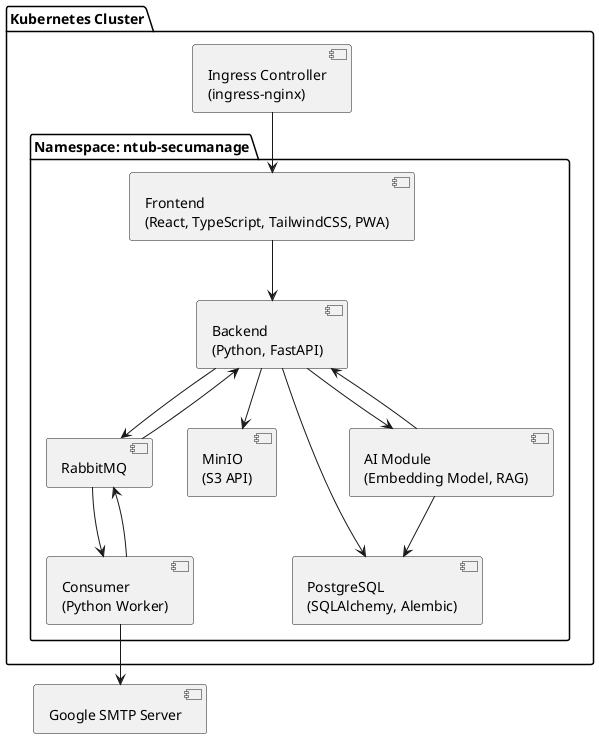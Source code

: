 @startuml

package "Kubernetes Cluster" {
  component "Ingress Controller\n(ingress-nginx)" as Ingress

  package "Namespace: ntub-secumanage" {
    component "Frontend\n(React, TypeScript, TailwindCSS, PWA)" as Frontend

    component "Backend\n(Python, FastAPI)" as Backend

    component "RabbitMQ" as RabbitMQ

    component "MinIO\n(S3 API)" as MinIO

    component "PostgreSQL\n(SQLAlchemy, Alembic)" as Database

    component "Consumer\n(Python Worker)" as Consumer

    component "AI Module\n(Embedding Model, RAG)" as AIModule
  }
}

component "Google SMTP Server" as SMTP

Ingress --> Frontend
Frontend --> Backend
Backend --> RabbitMQ
Consumer --> RabbitMQ
Backend --> MinIO
Backend --> Database
Backend --> AIModule
AIModule --> Database
RabbitMQ --> Consumer
RabbitMQ --> Backend
Consumer --> SMTP
AIModule --> Backend

@enduml
